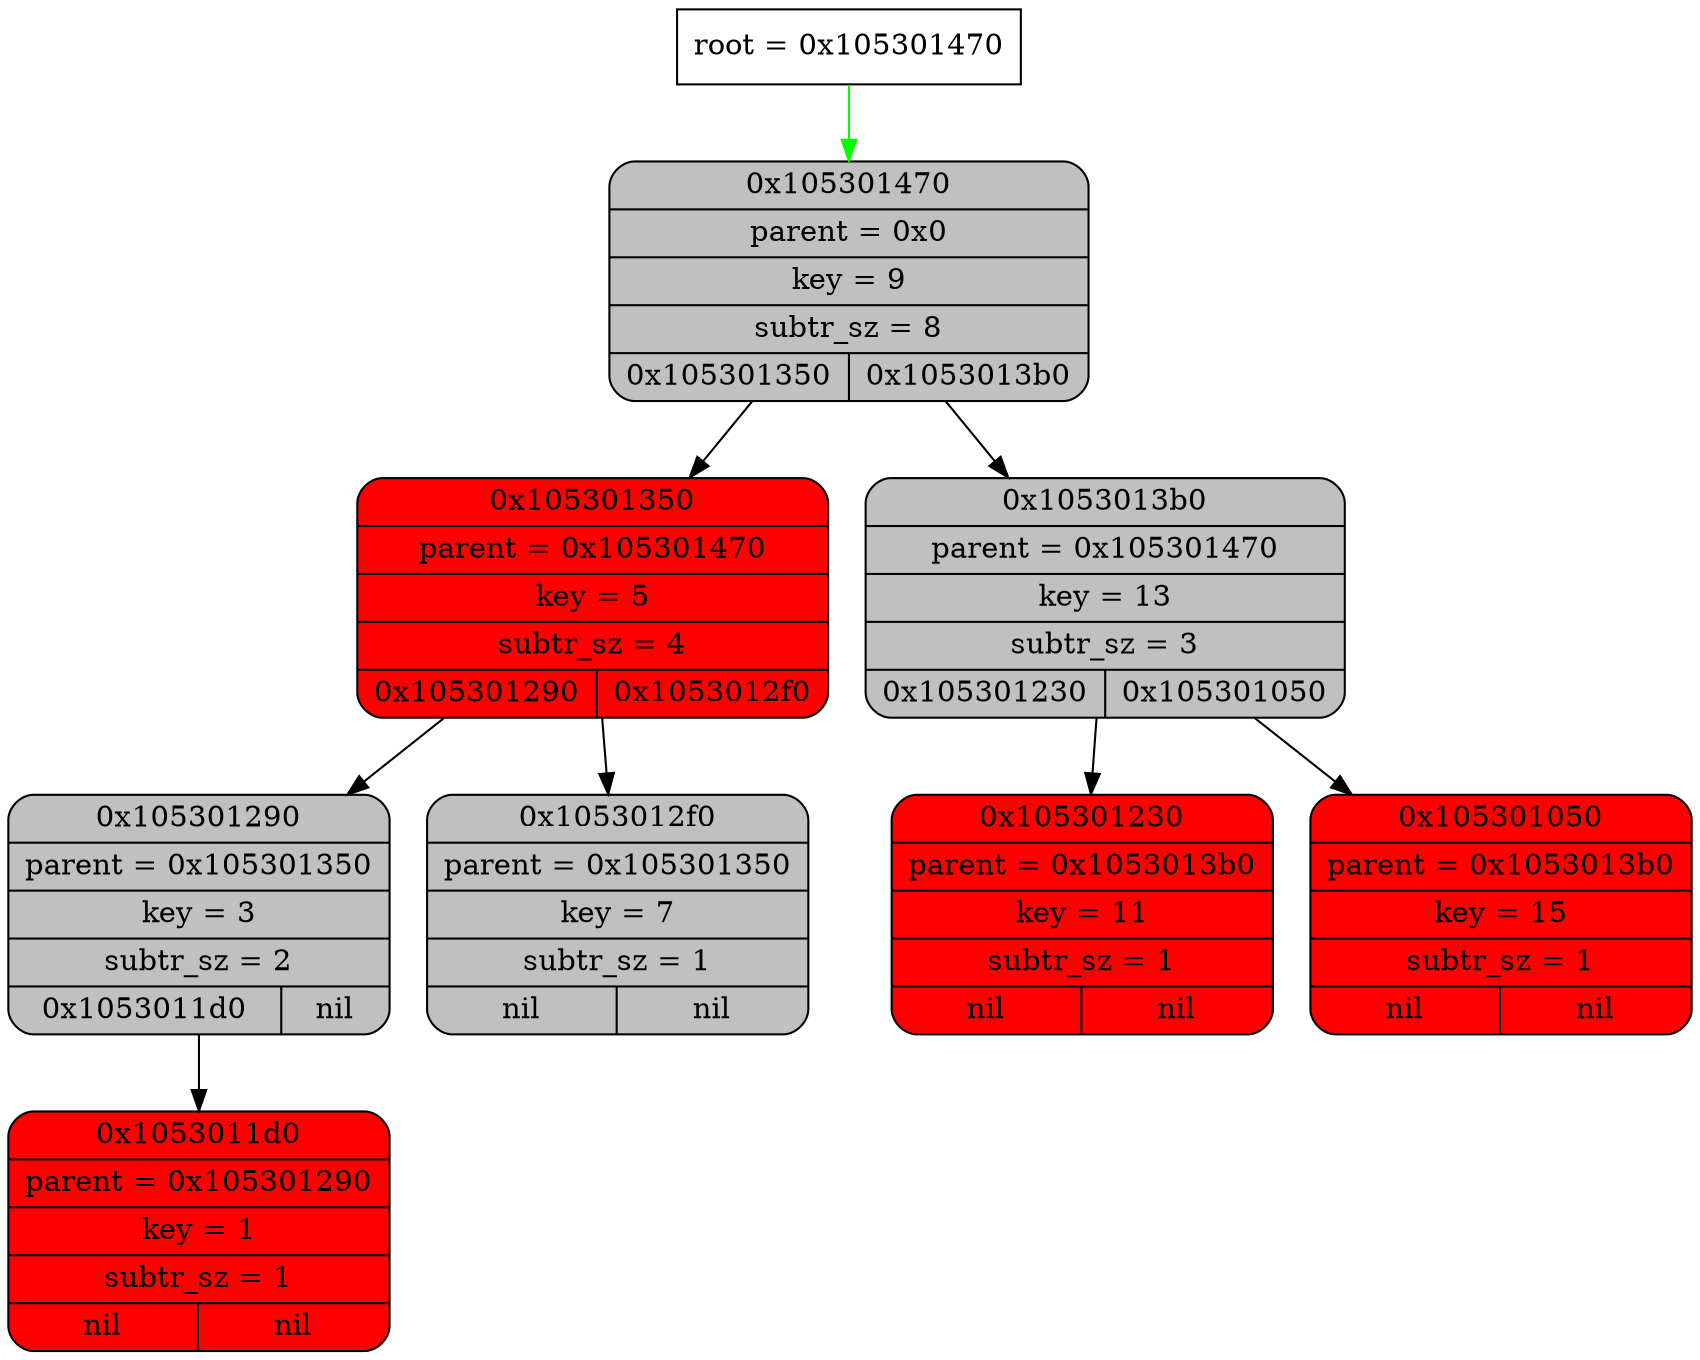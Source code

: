 digraph
{
    node_info[shape = record, label = "{root = 0x105301470}"];

    node_info->node_0x105301470 [color = "green"];
    node_0x105301470[shape = Mrecord, label = "{{0x105301470} | {parent =  0x0} | {key = 9} | {subtr_sz = 8} | {0x105301350| 0x1053013b0}}",
 style="filled", fillcolor="grey"];
    node_0x105301350[shape = Mrecord, label = "{{0x105301350} | {parent =  0x105301470} | {key = 5} | {subtr_sz = 4} | {0x105301290| 0x1053012f0}}",
 style="filled", fillcolor="red"];
    node_0x105301290[shape = Mrecord, label = "{{0x105301290} | {parent =  0x105301350} | {key = 3} | {subtr_sz = 2} | {0x1053011d0| nil}}",
 style="filled", fillcolor="grey"];
    node_0x1053011d0[shape = Mrecord, label = "{{0x1053011d0} | {parent =  0x105301290} | {key = 1} | {subtr_sz = 1} | {nil | nil}}",
 style="filled", fillcolor="red"];
    node_0x1053012f0[shape = Mrecord, label = "{{0x1053012f0} | {parent =  0x105301350} | {key = 7} | {subtr_sz = 1} | {nil | nil}}",
 style="filled", fillcolor="grey"];
    node_0x1053013b0[shape = Mrecord, label = "{{0x1053013b0} | {parent =  0x105301470} | {key = 13} | {subtr_sz = 3} | {0x105301230| 0x105301050}}",
 style="filled", fillcolor="grey"];
    node_0x105301230[shape = Mrecord, label = "{{0x105301230} | {parent =  0x1053013b0} | {key = 11} | {subtr_sz = 1} | {nil | nil}}",
 style="filled", fillcolor="red"];
    node_0x105301050[shape = Mrecord, label = "{{0x105301050} | {parent =  0x1053013b0} | {key = 15} | {subtr_sz = 1} | {nil | nil}}",
 style="filled", fillcolor="red"];
    node_0x105301470->node_0x105301350
    node_0x105301470->node_0x1053013b0
    node_0x1053013b0->node_0x105301230
    node_0x1053013b0->node_0x105301050
    node_0x105301350->node_0x105301290
    node_0x105301350->node_0x1053012f0
    node_0x105301290->node_0x1053011d0

}